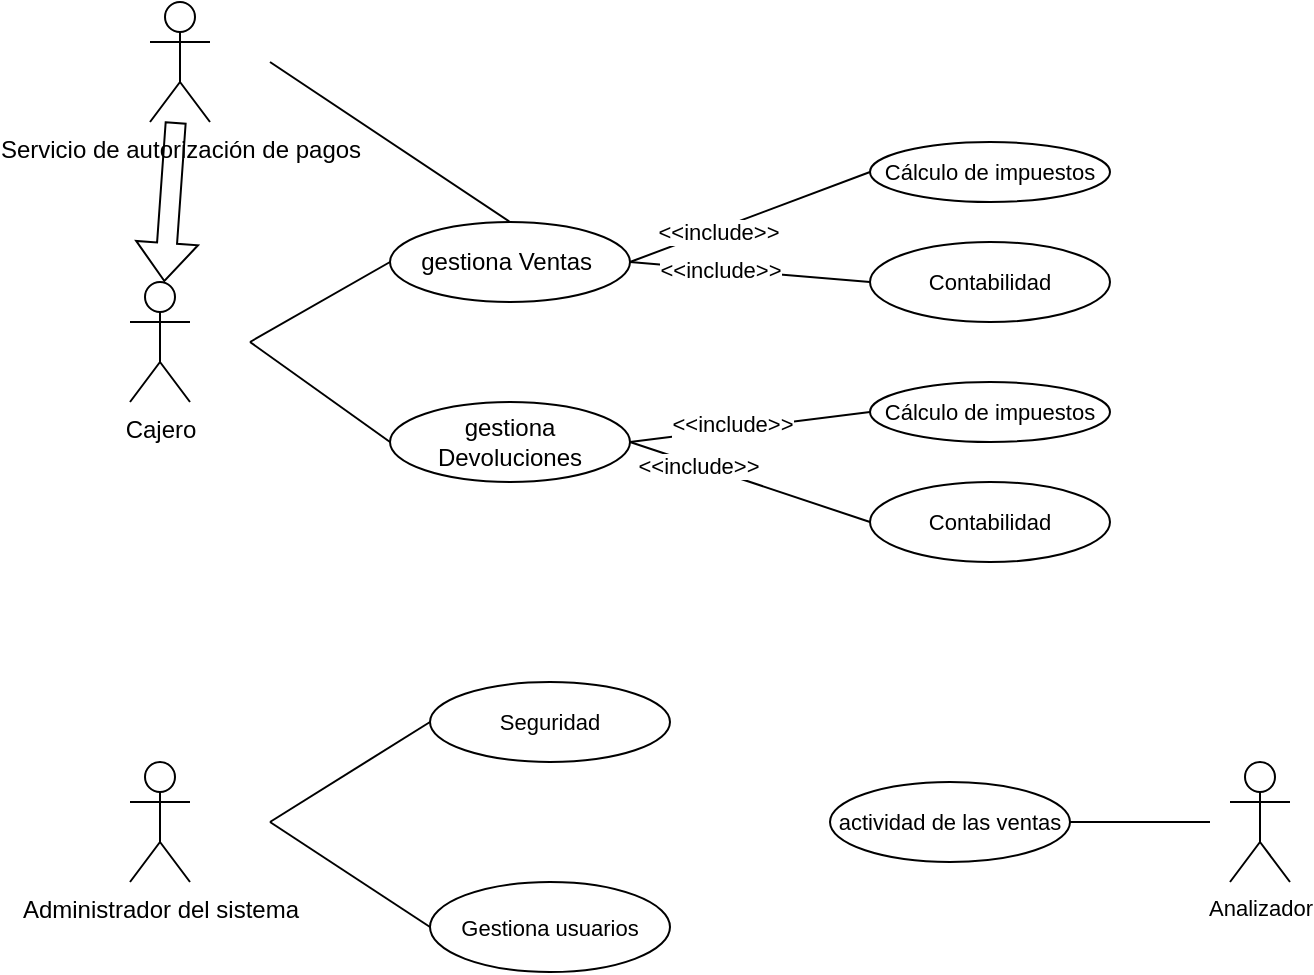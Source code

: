 <mxfile version="22.1.8" type="device">
  <diagram name="Página-1" id="QUArgsb0E8SStkC6v6wG">
    <mxGraphModel dx="954" dy="502" grid="1" gridSize="10" guides="1" tooltips="1" connect="1" arrows="1" fold="1" page="1" pageScale="1" pageWidth="827" pageHeight="1169" math="0" shadow="0">
      <root>
        <mxCell id="0" />
        <mxCell id="1" parent="0" />
        <mxCell id="mfjvBBImmUDu9Wpij_Ii-1" value="Cajero" style="shape=umlActor;verticalLabelPosition=bottom;verticalAlign=top;html=1;outlineConnect=0;" vertex="1" parent="1">
          <mxGeometry x="120" y="250" width="30" height="60" as="geometry" />
        </mxCell>
        <mxCell id="mfjvBBImmUDu9Wpij_Ii-2" value="Administrador del sistema" style="shape=umlActor;verticalLabelPosition=bottom;verticalAlign=top;html=1;outlineConnect=0;" vertex="1" parent="1">
          <mxGeometry x="120" y="490" width="30" height="60" as="geometry" />
        </mxCell>
        <mxCell id="mfjvBBImmUDu9Wpij_Ii-23" value="" style="edgeStyle=none;shape=flexArrow;rounded=0;orthogonalLoop=1;jettySize=auto;html=1;labelBackgroundColor=default;strokeColor=default;align=center;verticalAlign=middle;fontFamily=Helvetica;fontSize=11;fontColor=default;endArrow=block;endFill=0;" edge="1" parent="1" source="mfjvBBImmUDu9Wpij_Ii-3" target="mfjvBBImmUDu9Wpij_Ii-1">
          <mxGeometry relative="1" as="geometry" />
        </mxCell>
        <mxCell id="mfjvBBImmUDu9Wpij_Ii-3" value="Servicio de autorización de pagos" style="shape=umlActor;verticalLabelPosition=bottom;verticalAlign=top;html=1;outlineConnect=0;" vertex="1" parent="1">
          <mxGeometry x="130" y="110" width="30" height="60" as="geometry" />
        </mxCell>
        <mxCell id="mfjvBBImmUDu9Wpij_Ii-6" style="rounded=0;orthogonalLoop=1;jettySize=auto;html=1;exitX=0;exitY=0.5;exitDx=0;exitDy=0;endArrow=none;endFill=0;" edge="1" parent="1" source="mfjvBBImmUDu9Wpij_Ii-4">
          <mxGeometry relative="1" as="geometry">
            <mxPoint x="180" y="280" as="targetPoint" />
          </mxGeometry>
        </mxCell>
        <mxCell id="mfjvBBImmUDu9Wpij_Ii-22" style="edgeStyle=none;shape=connector;rounded=0;orthogonalLoop=1;jettySize=auto;html=1;exitX=0.5;exitY=0;exitDx=0;exitDy=0;labelBackgroundColor=default;strokeColor=default;align=center;verticalAlign=middle;fontFamily=Helvetica;fontSize=11;fontColor=default;endArrow=none;endFill=0;" edge="1" parent="1" source="mfjvBBImmUDu9Wpij_Ii-4">
          <mxGeometry relative="1" as="geometry">
            <mxPoint x="190" y="140" as="targetPoint" />
          </mxGeometry>
        </mxCell>
        <mxCell id="mfjvBBImmUDu9Wpij_Ii-4" value="gestiona Ventas&amp;nbsp;" style="ellipse;whiteSpace=wrap;html=1;" vertex="1" parent="1">
          <mxGeometry x="250" y="220" width="120" height="40" as="geometry" />
        </mxCell>
        <mxCell id="mfjvBBImmUDu9Wpij_Ii-7" style="rounded=0;orthogonalLoop=1;jettySize=auto;html=1;exitX=0;exitY=0.5;exitDx=0;exitDy=0;endArrow=none;endFill=0;" edge="1" parent="1" source="mfjvBBImmUDu9Wpij_Ii-5">
          <mxGeometry relative="1" as="geometry">
            <mxPoint x="180" y="280" as="targetPoint" />
          </mxGeometry>
        </mxCell>
        <mxCell id="mfjvBBImmUDu9Wpij_Ii-5" value="gestiona Devoluciones" style="ellipse;whiteSpace=wrap;html=1;" vertex="1" parent="1">
          <mxGeometry x="250" y="310" width="120" height="40" as="geometry" />
        </mxCell>
        <mxCell id="mfjvBBImmUDu9Wpij_Ii-12" style="edgeStyle=none;shape=connector;rounded=0;orthogonalLoop=1;jettySize=auto;html=1;exitX=0;exitY=0.5;exitDx=0;exitDy=0;entryX=1;entryY=0.5;entryDx=0;entryDy=0;labelBackgroundColor=default;strokeColor=default;align=center;verticalAlign=middle;fontFamily=Helvetica;fontSize=11;fontColor=default;endArrow=none;endFill=0;" edge="1" parent="1" source="mfjvBBImmUDu9Wpij_Ii-8" target="mfjvBBImmUDu9Wpij_Ii-4">
          <mxGeometry relative="1" as="geometry" />
        </mxCell>
        <mxCell id="mfjvBBImmUDu9Wpij_Ii-18" value="&amp;lt;&amp;lt;include&amp;gt;&amp;gt;" style="edgeLabel;html=1;align=center;verticalAlign=middle;resizable=0;points=[];fontSize=11;fontFamily=Helvetica;fontColor=default;" vertex="1" connectable="0" parent="mfjvBBImmUDu9Wpij_Ii-12">
          <mxGeometry x="0.275" y="1" relative="1" as="geometry">
            <mxPoint as="offset" />
          </mxGeometry>
        </mxCell>
        <mxCell id="mfjvBBImmUDu9Wpij_Ii-8" value="Cálculo de impuestos" style="ellipse;whiteSpace=wrap;html=1;fontFamily=Helvetica;fontSize=11;fontColor=default;" vertex="1" parent="1">
          <mxGeometry x="490" y="180" width="120" height="30" as="geometry" />
        </mxCell>
        <mxCell id="mfjvBBImmUDu9Wpij_Ii-13" style="edgeStyle=none;shape=connector;rounded=0;orthogonalLoop=1;jettySize=auto;html=1;exitX=0;exitY=0.5;exitDx=0;exitDy=0;entryX=1;entryY=0.5;entryDx=0;entryDy=0;labelBackgroundColor=default;strokeColor=default;align=center;verticalAlign=middle;fontFamily=Helvetica;fontSize=11;fontColor=default;endArrow=none;endFill=0;" edge="1" parent="1" source="mfjvBBImmUDu9Wpij_Ii-9" target="mfjvBBImmUDu9Wpij_Ii-4">
          <mxGeometry relative="1" as="geometry" />
        </mxCell>
        <mxCell id="mfjvBBImmUDu9Wpij_Ii-19" value="&amp;lt;&amp;lt;include&amp;gt;&amp;gt;" style="edgeLabel;html=1;align=center;verticalAlign=middle;resizable=0;points=[];fontSize=11;fontFamily=Helvetica;fontColor=default;" vertex="1" connectable="0" parent="mfjvBBImmUDu9Wpij_Ii-13">
          <mxGeometry x="0.266" relative="1" as="geometry">
            <mxPoint as="offset" />
          </mxGeometry>
        </mxCell>
        <mxCell id="mfjvBBImmUDu9Wpij_Ii-9" value="Contabilidad" style="ellipse;whiteSpace=wrap;html=1;fontFamily=Helvetica;fontSize=11;fontColor=default;" vertex="1" parent="1">
          <mxGeometry x="490" y="230" width="120" height="40" as="geometry" />
        </mxCell>
        <mxCell id="mfjvBBImmUDu9Wpij_Ii-14" style="edgeStyle=none;shape=connector;rounded=0;orthogonalLoop=1;jettySize=auto;html=1;exitX=0;exitY=0.5;exitDx=0;exitDy=0;entryX=1;entryY=0.5;entryDx=0;entryDy=0;labelBackgroundColor=default;strokeColor=default;align=center;verticalAlign=middle;fontFamily=Helvetica;fontSize=11;fontColor=default;endArrow=none;endFill=0;" edge="1" parent="1" source="mfjvBBImmUDu9Wpij_Ii-10" target="mfjvBBImmUDu9Wpij_Ii-5">
          <mxGeometry relative="1" as="geometry" />
        </mxCell>
        <mxCell id="mfjvBBImmUDu9Wpij_Ii-16" value="&amp;lt;&amp;lt;include&amp;gt;&amp;gt;" style="edgeLabel;html=1;align=center;verticalAlign=middle;resizable=0;points=[];fontSize=11;fontFamily=Helvetica;fontColor=default;" vertex="1" connectable="0" parent="mfjvBBImmUDu9Wpij_Ii-14">
          <mxGeometry x="0.145" y="-3" relative="1" as="geometry">
            <mxPoint as="offset" />
          </mxGeometry>
        </mxCell>
        <mxCell id="mfjvBBImmUDu9Wpij_Ii-10" value="Cálculo de impuestos" style="ellipse;whiteSpace=wrap;html=1;fontFamily=Helvetica;fontSize=11;fontColor=default;" vertex="1" parent="1">
          <mxGeometry x="490" y="300" width="120" height="30" as="geometry" />
        </mxCell>
        <mxCell id="mfjvBBImmUDu9Wpij_Ii-15" style="edgeStyle=none;shape=connector;rounded=0;orthogonalLoop=1;jettySize=auto;html=1;exitX=0;exitY=0.5;exitDx=0;exitDy=0;entryX=1;entryY=0.5;entryDx=0;entryDy=0;labelBackgroundColor=default;strokeColor=default;align=center;verticalAlign=middle;fontFamily=Helvetica;fontSize=11;fontColor=default;endArrow=none;endFill=0;" edge="1" parent="1" source="mfjvBBImmUDu9Wpij_Ii-11" target="mfjvBBImmUDu9Wpij_Ii-5">
          <mxGeometry relative="1" as="geometry" />
        </mxCell>
        <mxCell id="mfjvBBImmUDu9Wpij_Ii-17" value="&amp;lt;&amp;lt;include&amp;gt;&amp;gt;" style="edgeLabel;html=1;align=center;verticalAlign=middle;resizable=0;points=[];fontSize=11;fontFamily=Helvetica;fontColor=default;" vertex="1" connectable="0" parent="mfjvBBImmUDu9Wpij_Ii-15">
          <mxGeometry x="0.415" relative="1" as="geometry">
            <mxPoint x="-1" as="offset" />
          </mxGeometry>
        </mxCell>
        <mxCell id="mfjvBBImmUDu9Wpij_Ii-11" value="Contabilidad" style="ellipse;whiteSpace=wrap;html=1;fontFamily=Helvetica;fontSize=11;fontColor=default;" vertex="1" parent="1">
          <mxGeometry x="490" y="350" width="120" height="40" as="geometry" />
        </mxCell>
        <mxCell id="mfjvBBImmUDu9Wpij_Ii-28" style="edgeStyle=none;shape=connector;rounded=0;orthogonalLoop=1;jettySize=auto;html=1;exitX=0;exitY=0.5;exitDx=0;exitDy=0;labelBackgroundColor=default;strokeColor=default;align=center;verticalAlign=middle;fontFamily=Helvetica;fontSize=11;fontColor=default;endArrow=none;endFill=0;" edge="1" parent="1" source="mfjvBBImmUDu9Wpij_Ii-25">
          <mxGeometry relative="1" as="geometry">
            <mxPoint x="190" y="520" as="targetPoint" />
          </mxGeometry>
        </mxCell>
        <mxCell id="mfjvBBImmUDu9Wpij_Ii-25" value="Seguridad" style="ellipse;whiteSpace=wrap;html=1;fontFamily=Helvetica;fontSize=11;fontColor=default;" vertex="1" parent="1">
          <mxGeometry x="270" y="450" width="120" height="40" as="geometry" />
        </mxCell>
        <mxCell id="mfjvBBImmUDu9Wpij_Ii-27" style="edgeStyle=none;shape=connector;rounded=0;orthogonalLoop=1;jettySize=auto;html=1;exitX=0;exitY=0.5;exitDx=0;exitDy=0;labelBackgroundColor=default;strokeColor=default;align=center;verticalAlign=middle;fontFamily=Helvetica;fontSize=11;fontColor=default;endArrow=none;endFill=0;" edge="1" parent="1" source="mfjvBBImmUDu9Wpij_Ii-26">
          <mxGeometry relative="1" as="geometry">
            <mxPoint x="190" y="520" as="targetPoint" />
          </mxGeometry>
        </mxCell>
        <mxCell id="mfjvBBImmUDu9Wpij_Ii-26" value="Gestiona usuarios" style="ellipse;whiteSpace=wrap;html=1;fontFamily=Helvetica;fontSize=11;fontColor=default;" vertex="1" parent="1">
          <mxGeometry x="270" y="550" width="120" height="45" as="geometry" />
        </mxCell>
        <mxCell id="mfjvBBImmUDu9Wpij_Ii-29" value="Analizador" style="shape=umlActor;verticalLabelPosition=bottom;verticalAlign=top;html=1;outlineConnect=0;fontFamily=Helvetica;fontSize=11;fontColor=default;" vertex="1" parent="1">
          <mxGeometry x="670" y="490" width="30" height="60" as="geometry" />
        </mxCell>
        <mxCell id="mfjvBBImmUDu9Wpij_Ii-31" style="edgeStyle=none;shape=connector;rounded=0;orthogonalLoop=1;jettySize=auto;html=1;exitX=1;exitY=0.5;exitDx=0;exitDy=0;labelBackgroundColor=default;strokeColor=default;align=center;verticalAlign=middle;fontFamily=Helvetica;fontSize=11;fontColor=default;endArrow=none;endFill=0;" edge="1" parent="1" source="mfjvBBImmUDu9Wpij_Ii-30">
          <mxGeometry relative="1" as="geometry">
            <mxPoint x="660" y="520" as="targetPoint" />
          </mxGeometry>
        </mxCell>
        <mxCell id="mfjvBBImmUDu9Wpij_Ii-30" value="actividad de las ventas" style="ellipse;whiteSpace=wrap;html=1;fontFamily=Helvetica;fontSize=11;fontColor=default;" vertex="1" parent="1">
          <mxGeometry x="470" y="500" width="120" height="40" as="geometry" />
        </mxCell>
      </root>
    </mxGraphModel>
  </diagram>
</mxfile>
